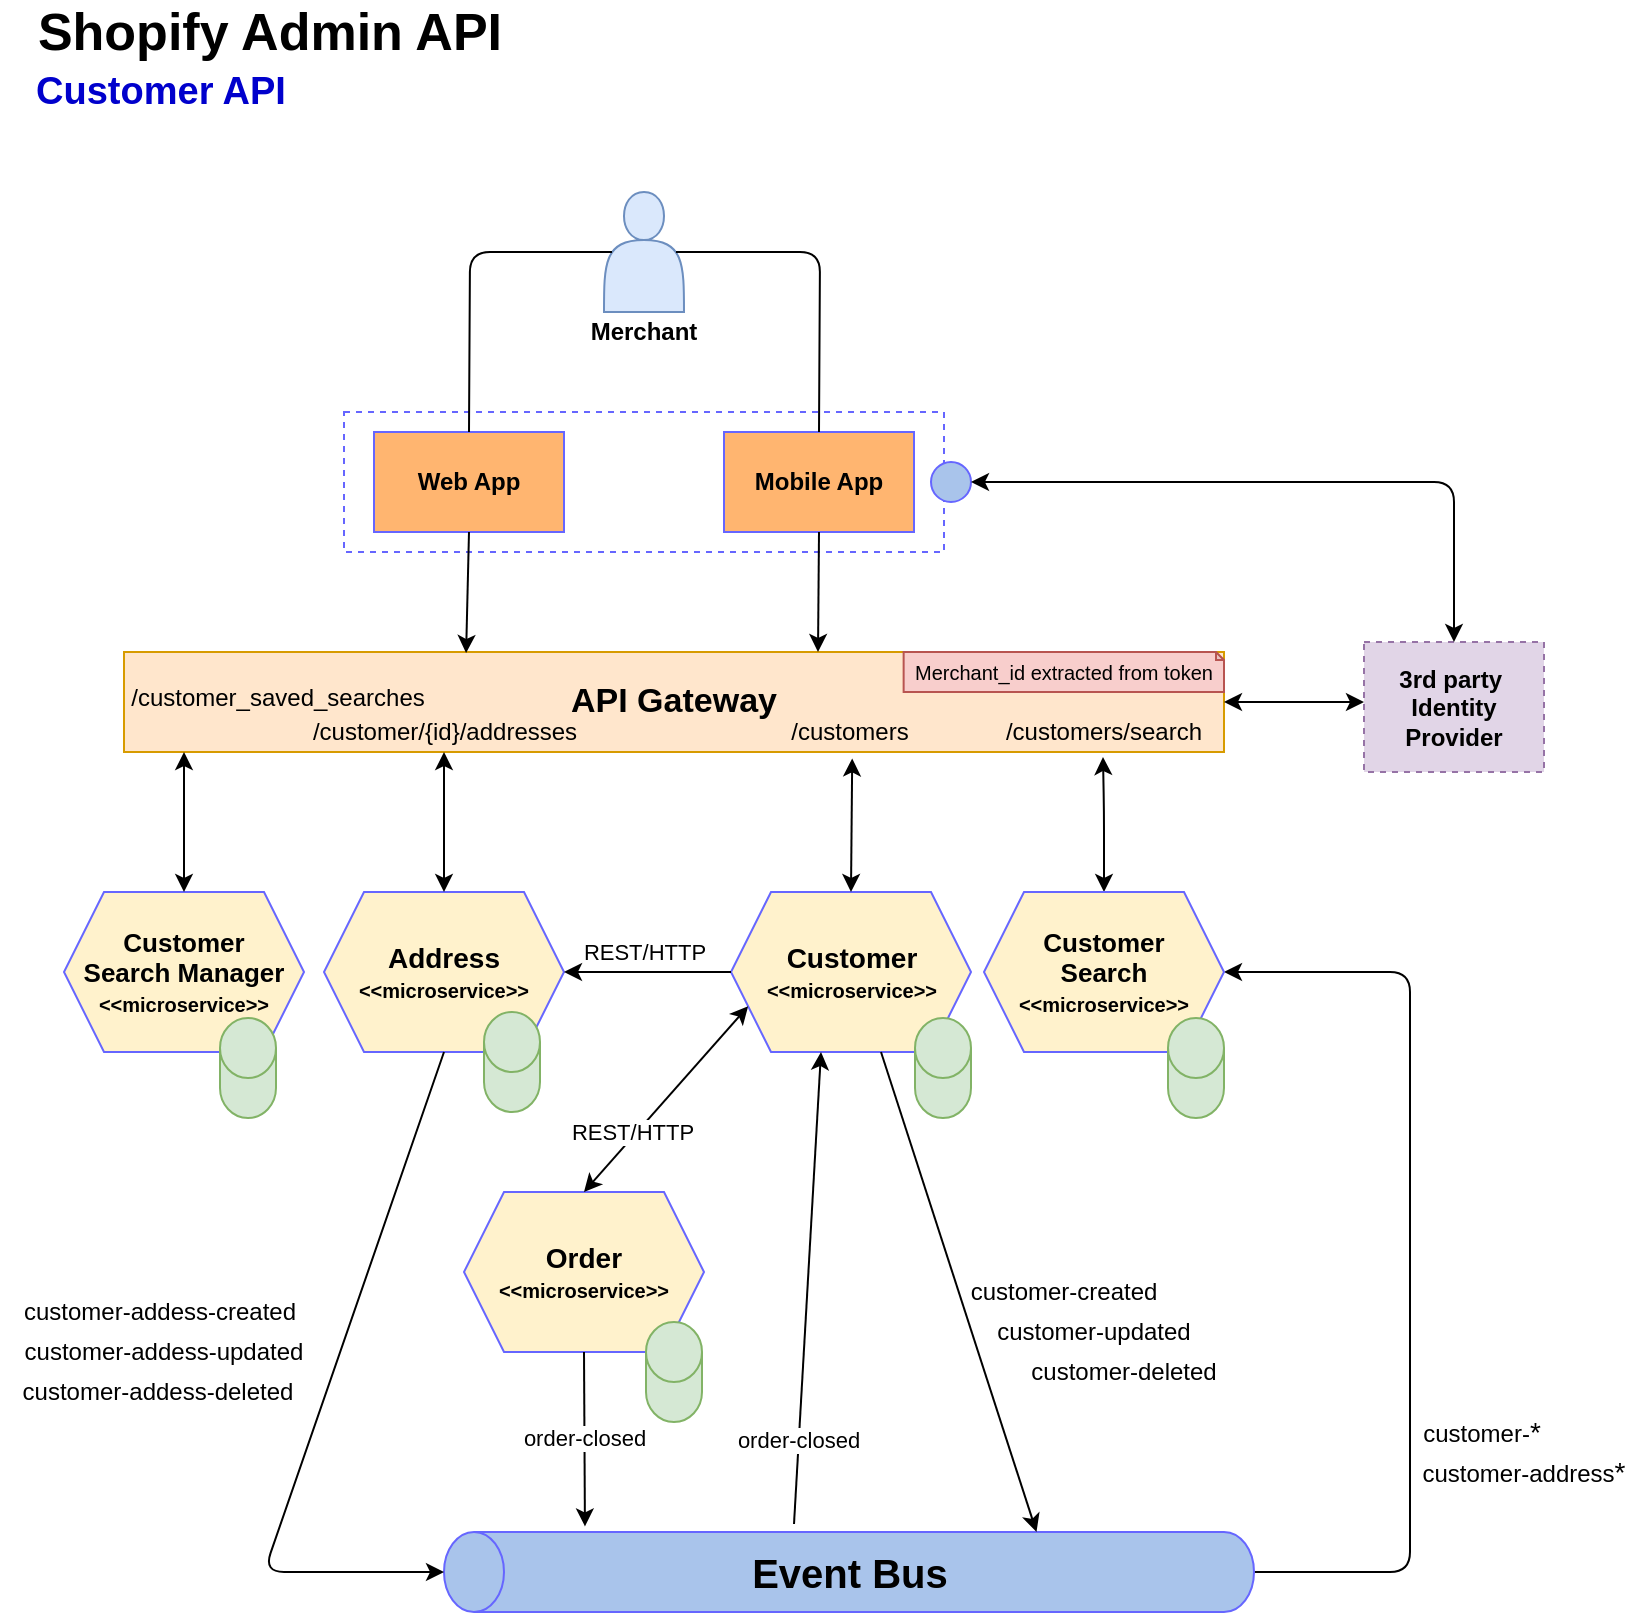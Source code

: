 <mxfile version="14.9.6" type="device"><diagram id="eA3xwTKfmeqH4-1-yiC7" name="Página-1"><mxGraphModel dx="638" dy="12207" grid="1" gridSize="10" guides="1" tooltips="1" connect="1" arrows="1" fold="1" page="0" pageScale="1" pageWidth="827" pageHeight="1169" math="0" shadow="0"><root><mxCell id="0"/><mxCell id="1" parent="0"/><mxCell id="ZoWUeCIznfRvfRBohGkK-41" value="" style="rounded=0;whiteSpace=wrap;html=1;strokeColor=#6666FF;fillColor=#FFFFFF;dashed=1;" parent="1" vertex="1"><mxGeometry x="572" y="-11240" width="300" height="70" as="geometry"/></mxCell><mxCell id="TxZHL4k5I0qRuDv0Xp-E-38" value="&lt;font style=&quot;font-size: 26px&quot;&gt;&lt;b&gt;Shopify Admin API&lt;/b&gt;&lt;/font&gt;" style="text;html=1;strokeColor=none;fillColor=none;align=center;verticalAlign=middle;whiteSpace=wrap;rounded=0;" parent="1" vertex="1"><mxGeometry x="400" y="-11440" width="270" height="20" as="geometry"/></mxCell><mxCell id="TxZHL4k5I0qRuDv0Xp-E-39" value="&lt;font size=&quot;1&quot; color=&quot;#0000cc&quot;&gt;&lt;b style=&quot;font-size: 19px&quot;&gt;Customer API&lt;/b&gt;&lt;/font&gt;" style="text;html=1;strokeColor=none;fillColor=none;align=center;verticalAlign=middle;whiteSpace=wrap;rounded=0;" parent="1" vertex="1"><mxGeometry x="407" y="-11410" width="147" height="20" as="geometry"/></mxCell><mxCell id="ZoWUeCIznfRvfRBohGkK-30" value="&lt;b&gt;&lt;font&gt;&lt;span style=&quot;font-size: 14px&quot;&gt;Customer&lt;br&gt;&lt;/span&gt;&lt;font style=&quot;font-size: 10px&quot;&gt;&amp;lt;&amp;lt;microservice&amp;gt;&amp;gt;&lt;/font&gt;&lt;br&gt;&lt;/font&gt;&lt;/b&gt;" style="shape=hexagon;perimeter=hexagonPerimeter2;whiteSpace=wrap;html=1;fixedSize=1;strokeColor=#6666FF;fillColor=#FFF2CC;" parent="1" vertex="1"><mxGeometry x="765.5" y="-11000" width="120" height="80" as="geometry"/></mxCell><mxCell id="ZoWUeCIznfRvfRBohGkK-31" value="&lt;b&gt;&lt;font&gt;&lt;span style=&quot;font-size: 14px&quot;&gt;Address&lt;br&gt;&lt;/span&gt;&lt;font style=&quot;font-size: 10px&quot;&gt;&amp;lt;&amp;lt;microservice&amp;gt;&amp;gt;&lt;/font&gt;&lt;br&gt;&lt;/font&gt;&lt;/b&gt;" style="shape=hexagon;perimeter=hexagonPerimeter2;whiteSpace=wrap;html=1;fixedSize=1;strokeColor=#6666FF;fillColor=#FFF2CC;" parent="1" vertex="1"><mxGeometry x="562" y="-11000" width="120" height="80" as="geometry"/></mxCell><mxCell id="ZoWUeCIznfRvfRBohGkK-34" value="&lt;b&gt;&lt;font&gt;&lt;font style=&quot;font-size: 13px&quot;&gt;Customer &lt;br&gt;Search Manager&lt;/font&gt;&lt;br&gt;&lt;font style=&quot;font-size: 10px&quot;&gt;&amp;lt;&amp;lt;microservice&amp;gt;&amp;gt;&lt;/font&gt;&lt;br&gt;&lt;/font&gt;&lt;/b&gt;" style="shape=hexagon;perimeter=hexagonPerimeter2;whiteSpace=wrap;html=1;fixedSize=1;strokeColor=#6666FF;fillColor=#FFF2CC;" parent="1" vertex="1"><mxGeometry x="432" y="-11000" width="120" height="80" as="geometry"/></mxCell><mxCell id="ZoWUeCIznfRvfRBohGkK-35" value="&lt;b&gt;&lt;font style=&quot;font-size: 17px&quot;&gt;API Gateway&lt;/font&gt;&lt;/b&gt;" style="rounded=0;whiteSpace=wrap;html=1;strokeColor=#d79b00;fillColor=#ffe6cc;" parent="1" vertex="1"><mxGeometry x="462" y="-11120" width="550" height="50" as="geometry"/></mxCell><mxCell id="ZoWUeCIznfRvfRBohGkK-36" value="" style="shape=actor;whiteSpace=wrap;html=1;strokeColor=#6c8ebf;fillColor=#dae8fc;" parent="1" vertex="1"><mxGeometry x="702" y="-11350" width="40" height="60" as="geometry"/></mxCell><mxCell id="ZoWUeCIznfRvfRBohGkK-37" value="&lt;b&gt;Merchant&lt;/b&gt;" style="text;html=1;strokeColor=none;fillColor=none;align=center;verticalAlign=middle;whiteSpace=wrap;rounded=0;" parent="1" vertex="1"><mxGeometry x="687" y="-11290" width="70" height="20" as="geometry"/></mxCell><mxCell id="ZoWUeCIznfRvfRBohGkK-39" value="&lt;b&gt;Web App&lt;/b&gt;" style="rounded=0;whiteSpace=wrap;html=1;strokeColor=#6666FF;fillColor=#FFB570;" parent="1" vertex="1"><mxGeometry x="587" y="-11230" width="95" height="50" as="geometry"/></mxCell><mxCell id="ZoWUeCIznfRvfRBohGkK-40" value="&lt;b&gt;Mobile App&lt;/b&gt;" style="rounded=0;whiteSpace=wrap;html=1;strokeColor=#6666FF;fillColor=#FFB570;" parent="1" vertex="1"><mxGeometry x="762" y="-11230" width="95" height="50" as="geometry"/></mxCell><mxCell id="ZoWUeCIznfRvfRBohGkK-42" value="" style="endArrow=classic;html=1;exitX=0.5;exitY=1;exitDx=0;exitDy=0;" parent="1" source="ZoWUeCIznfRvfRBohGkK-40" edge="1"><mxGeometry width="50" height="50" relative="1" as="geometry"><mxPoint x="832" y="-11280" as="sourcePoint"/><mxPoint x="809" y="-11120" as="targetPoint"/></mxGeometry></mxCell><mxCell id="ZoWUeCIznfRvfRBohGkK-43" value="" style="endArrow=classic;html=1;exitX=0.5;exitY=1;exitDx=0;exitDy=0;entryX=0.311;entryY=0.01;entryDx=0;entryDy=0;entryPerimeter=0;" parent="1" source="ZoWUeCIznfRvfRBohGkK-39" target="ZoWUeCIznfRvfRBohGkK-35" edge="1"><mxGeometry width="50" height="50" relative="1" as="geometry"><mxPoint x="522" y="-11130" as="sourcePoint"/><mxPoint x="572" y="-11180" as="targetPoint"/></mxGeometry></mxCell><mxCell id="ZoWUeCIznfRvfRBohGkK-45" value="" style="endArrow=none;html=1;exitX=0.9;exitY=0.5;exitDx=0;exitDy=0;exitPerimeter=0;entryX=0.5;entryY=0;entryDx=0;entryDy=0;" parent="1" source="ZoWUeCIznfRvfRBohGkK-36" target="ZoWUeCIznfRvfRBohGkK-40" edge="1"><mxGeometry width="50" height="50" relative="1" as="geometry"><mxPoint x="832" y="-11290" as="sourcePoint"/><mxPoint x="882" y="-11340" as="targetPoint"/><Array as="points"><mxPoint x="810" y="-11320"/></Array></mxGeometry></mxCell><mxCell id="ZoWUeCIznfRvfRBohGkK-46" value="" style="endArrow=none;html=1;entryX=0.1;entryY=0.5;entryDx=0;entryDy=0;entryPerimeter=0;exitX=0.5;exitY=0;exitDx=0;exitDy=0;" parent="1" source="ZoWUeCIznfRvfRBohGkK-39" target="ZoWUeCIznfRvfRBohGkK-36" edge="1"><mxGeometry width="50" height="50" relative="1" as="geometry"><mxPoint x="482" y="-11250" as="sourcePoint"/><mxPoint x="532" y="-11300" as="targetPoint"/><Array as="points"><mxPoint x="635" y="-11320"/></Array></mxGeometry></mxCell><mxCell id="ZoWUeCIznfRvfRBohGkK-47" value="&lt;b&gt;3rd party&amp;nbsp;&lt;br&gt;Identity Provider&lt;/b&gt;" style="rounded=0;whiteSpace=wrap;html=1;dashed=1;strokeColor=#9673a6;fillColor=#e1d5e7;" parent="1" vertex="1"><mxGeometry x="1082" y="-11125" width="90" height="65" as="geometry"/></mxCell><mxCell id="ZoWUeCIznfRvfRBohGkK-50" value="&lt;b&gt;&lt;font&gt;&lt;span style=&quot;font-size: 14px&quot;&gt;Order&lt;br&gt;&lt;/span&gt;&lt;font style=&quot;font-size: 10px&quot;&gt;&amp;lt;&amp;lt;microservice&amp;gt;&amp;gt;&lt;/font&gt;&lt;br&gt;&lt;/font&gt;&lt;/b&gt;" style="shape=hexagon;perimeter=hexagonPerimeter2;whiteSpace=wrap;html=1;fixedSize=1;strokeColor=#6666FF;fillColor=#FFF2CC;" parent="1" vertex="1"><mxGeometry x="632" y="-10850" width="120" height="80" as="geometry"/></mxCell><mxCell id="ZoWUeCIznfRvfRBohGkK-71" value="" style="endArrow=classic;startArrow=classic;html=1;exitX=0.5;exitY=0;exitDx=0;exitDy=0;" parent="1" source="ZoWUeCIznfRvfRBohGkK-34" edge="1"><mxGeometry width="50" height="50" relative="1" as="geometry"><mxPoint x="632" y="-11010" as="sourcePoint"/><mxPoint x="492" y="-11070" as="targetPoint"/></mxGeometry></mxCell><mxCell id="ZoWUeCIznfRvfRBohGkK-73" value="" style="endArrow=classic;startArrow=classic;html=1;exitX=0.5;exitY=0;exitDx=0;exitDy=0;" parent="1" source="ZoWUeCIznfRvfRBohGkK-31" edge="1"><mxGeometry width="50" height="50" relative="1" as="geometry"><mxPoint x="1052" y="-10960" as="sourcePoint"/><mxPoint x="622" y="-11070" as="targetPoint"/></mxGeometry></mxCell><mxCell id="ZoWUeCIznfRvfRBohGkK-77" value="" style="endArrow=classic;startArrow=classic;html=1;exitX=0.5;exitY=0;exitDx=0;exitDy=0;entryX=0.662;entryY=1.064;entryDx=0;entryDy=0;entryPerimeter=0;" parent="1" source="ZoWUeCIznfRvfRBohGkK-30" target="ZoWUeCIznfRvfRBohGkK-35" edge="1"><mxGeometry width="50" height="50" relative="1" as="geometry"><mxPoint x="822" y="-11010" as="sourcePoint"/><mxPoint x="823" y="-11060" as="targetPoint"/></mxGeometry></mxCell><mxCell id="ZoWUeCIznfRvfRBohGkK-80" value="" style="endArrow=classic;startArrow=classic;html=1;exitX=0.5;exitY=0;exitDx=0;exitDy=0;entryX=0.89;entryY=1.05;entryDx=0;entryDy=0;entryPerimeter=0;" parent="1" source="wd70SSrQqjvTkUO4PUFa-1" target="ZoWUeCIznfRvfRBohGkK-35" edge="1"><mxGeometry width="50" height="50" relative="1" as="geometry"><mxPoint x="952" y="-11000" as="sourcePoint"/><mxPoint x="948" y="-11050" as="targetPoint"/><Array as="points"><mxPoint x="952" y="-11040"/></Array></mxGeometry></mxCell><mxCell id="ZoWUeCIznfRvfRBohGkK-86" value="" style="endArrow=classic;html=1;entryX=1;entryY=0.5;entryDx=0;entryDy=0;exitX=0.5;exitY=1;exitDx=0;exitDy=0;exitPerimeter=0;" parent="1" source="ZoWUeCIznfRvfRBohGkK-100" target="wd70SSrQqjvTkUO4PUFa-1" edge="1"><mxGeometry width="50" height="50" relative="1" as="geometry"><mxPoint x="922" y="-10820" as="sourcePoint"/><mxPoint x="1105" y="-10780" as="targetPoint"/><Array as="points"><mxPoint x="1105" y="-10660"/><mxPoint x="1105" y="-10960"/></Array></mxGeometry></mxCell><mxCell id="ZoWUeCIznfRvfRBohGkK-90" value="" style="endArrow=classic;startArrow=classic;html=1;entryX=0;entryY=0.75;entryDx=0;entryDy=0;exitX=0.5;exitY=0;exitDx=0;exitDy=0;" parent="1" source="ZoWUeCIznfRvfRBohGkK-50" target="ZoWUeCIznfRvfRBohGkK-30" edge="1"><mxGeometry width="50" height="50" relative="1" as="geometry"><mxPoint x="762" y="-10810" as="sourcePoint"/><mxPoint x="812" y="-10860" as="targetPoint"/></mxGeometry></mxCell><mxCell id="ZoWUeCIznfRvfRBohGkK-91" value="REST/HTTP" style="edgeLabel;html=1;align=center;verticalAlign=middle;resizable=0;points=[];" parent="ZoWUeCIznfRvfRBohGkK-90" vertex="1" connectable="0"><mxGeometry x="-0.56" y="1" relative="1" as="geometry"><mxPoint x="6" y="-9" as="offset"/></mxGeometry></mxCell><mxCell id="ZoWUeCIznfRvfRBohGkK-92" value="/customers/search" style="text;html=1;strokeColor=none;fillColor=none;align=center;verticalAlign=middle;whiteSpace=wrap;rounded=0;" parent="1" vertex="1"><mxGeometry x="896.82" y="-11090" width="110" height="20" as="geometry"/></mxCell><mxCell id="ZoWUeCIznfRvfRBohGkK-93" value="/customers" style="text;html=1;strokeColor=none;fillColor=none;align=center;verticalAlign=middle;whiteSpace=wrap;rounded=0;" parent="1" vertex="1"><mxGeometry x="769.5" y="-11090" width="110" height="20" as="geometry"/></mxCell><mxCell id="ZoWUeCIznfRvfRBohGkK-94" value="/customer/{id}/addresses" style="text;html=1;strokeColor=none;fillColor=none;align=center;verticalAlign=middle;whiteSpace=wrap;rounded=0;" parent="1" vertex="1"><mxGeometry x="559.5" y="-11090" width="125" height="20" as="geometry"/></mxCell><mxCell id="ZoWUeCIznfRvfRBohGkK-95" value="/customer_saved_searches" style="text;html=1;strokeColor=none;fillColor=none;align=center;verticalAlign=middle;whiteSpace=wrap;rounded=0;" parent="1" vertex="1"><mxGeometry x="462" y="-11107" width="153.75" height="20" as="geometry"/></mxCell><mxCell id="ZoWUeCIznfRvfRBohGkK-96" value="&lt;font style=&quot;font-size: 10px&quot;&gt;Merchant_id extracted from token&lt;/font&gt;" style="shape=note;whiteSpace=wrap;html=1;backgroundOutline=1;darkOpacity=0.05;strokeColor=#b85450;fillColor=#f8cecc;size=4;" parent="1" vertex="1"><mxGeometry x="851.82" y="-11120" width="160.18" height="20" as="geometry"/></mxCell><mxCell id="ZoWUeCIznfRvfRBohGkK-99" value="" style="ellipse;whiteSpace=wrap;html=1;aspect=fixed;strokeColor=#6666FF;fillColor=#A9C4EB;" parent="1" vertex="1"><mxGeometry x="865.5" y="-11215" width="20" height="20" as="geometry"/></mxCell><mxCell id="ZoWUeCIznfRvfRBohGkK-102" value="" style="group" parent="1" vertex="1" connectable="0"><mxGeometry x="622" y="-10680" width="405" height="40" as="geometry"/></mxCell><mxCell id="ZoWUeCIznfRvfRBohGkK-100" value="" style="shape=cylinder3;whiteSpace=wrap;html=1;boundedLbl=1;backgroundOutline=1;size=15;strokeColor=#6666FF;fillColor=#A9C4EB;rotation=-90;" parent="ZoWUeCIznfRvfRBohGkK-102" vertex="1"><mxGeometry x="182.5" y="-182.5" width="40" height="405" as="geometry"/></mxCell><mxCell id="ZoWUeCIznfRvfRBohGkK-101" value="&lt;b&gt;&lt;font style=&quot;font-size: 20px&quot;&gt;Event Bus&lt;/font&gt;&lt;/b&gt;" style="text;html=1;strokeColor=none;fillColor=none;align=center;verticalAlign=middle;whiteSpace=wrap;rounded=0;" parent="ZoWUeCIznfRvfRBohGkK-102" vertex="1"><mxGeometry x="142.5" y="10" width="120" height="20" as="geometry"/></mxCell><mxCell id="ZoWUeCIznfRvfRBohGkK-103" value="order-closed" style="endArrow=classic;html=1;exitX=0.5;exitY=1;exitDx=0;exitDy=0;entryX=1.07;entryY=0.174;entryDx=0;entryDy=0;entryPerimeter=0;" parent="1" source="ZoWUeCIznfRvfRBohGkK-50" target="ZoWUeCIznfRvfRBohGkK-100" edge="1"><mxGeometry width="50" height="50" relative="1" as="geometry"><mxPoint x="812" y="-10780" as="sourcePoint"/><mxPoint x="677" y="-10680" as="targetPoint"/></mxGeometry></mxCell><mxCell id="ZoWUeCIznfRvfRBohGkK-104" value="" style="endArrow=classic;html=1;entryX=0.375;entryY=1;entryDx=0;entryDy=0;endFill=1;" parent="1" target="ZoWUeCIznfRvfRBohGkK-30" edge="1"><mxGeometry width="50" height="50" relative="1" as="geometry"><mxPoint x="797" y="-10684" as="sourcePoint"/><mxPoint x="872" y="-10800" as="targetPoint"/></mxGeometry></mxCell><mxCell id="ZoWUeCIznfRvfRBohGkK-105" value="order-closed" style="edgeLabel;html=1;align=center;verticalAlign=middle;resizable=0;points=[];" parent="ZoWUeCIznfRvfRBohGkK-104" vertex="1" connectable="0"><mxGeometry x="-0.646" y="1" relative="1" as="geometry"><mxPoint as="offset"/></mxGeometry></mxCell><mxCell id="ZoWUeCIznfRvfRBohGkK-106" value="" style="endArrow=classic;html=1;exitX=0.625;exitY=1;exitDx=0;exitDy=0;entryX=1;entryY=0;entryDx=0;entryDy=296.25;entryPerimeter=0;" parent="1" source="ZoWUeCIznfRvfRBohGkK-30" target="ZoWUeCIznfRvfRBohGkK-100" edge="1"><mxGeometry width="50" height="50" relative="1" as="geometry"><mxPoint x="852" y="-10780" as="sourcePoint"/><mxPoint x="892" y="-10820" as="targetPoint"/></mxGeometry></mxCell><mxCell id="ZoWUeCIznfRvfRBohGkK-115" value="" style="endArrow=classic;html=1;strokeWidth=1;exitX=0.5;exitY=1;exitDx=0;exitDy=0;entryX=0.5;entryY=0;entryDx=0;entryDy=0;entryPerimeter=0;" parent="1" source="ZoWUeCIznfRvfRBohGkK-31" target="ZoWUeCIznfRvfRBohGkK-100" edge="1"><mxGeometry width="50" height="50" relative="1" as="geometry"><mxPoint x="452" y="-10790" as="sourcePoint"/><mxPoint x="522" y="-10790" as="targetPoint"/><Array as="points"><mxPoint x="532" y="-10660"/></Array></mxGeometry></mxCell><mxCell id="ZoWUeCIznfRvfRBohGkK-120" value="&lt;font style=&quot;font-size: 12px&quot;&gt;customer-addess-created&lt;/font&gt;" style="text;html=1;strokeColor=none;fillColor=none;align=center;verticalAlign=middle;whiteSpace=wrap;rounded=0;" parent="1" vertex="1"><mxGeometry x="410" y="-10800" width="140" height="20" as="geometry"/></mxCell><mxCell id="ZoWUeCIznfRvfRBohGkK-122" value="&lt;font style=&quot;font-size: 12px&quot;&gt;customer-addess-updated&lt;/font&gt;" style="text;html=1;strokeColor=none;fillColor=none;align=center;verticalAlign=middle;whiteSpace=wrap;rounded=0;" parent="1" vertex="1"><mxGeometry x="407" y="-10780" width="150" height="20" as="geometry"/></mxCell><mxCell id="ZoWUeCIznfRvfRBohGkK-123" value="&lt;font style=&quot;font-size: 12px&quot;&gt;customer-addess-deleted&lt;/font&gt;" style="text;html=1;strokeColor=none;fillColor=none;align=center;verticalAlign=middle;whiteSpace=wrap;rounded=0;" parent="1" vertex="1"><mxGeometry x="409" y="-10760" width="140" height="20" as="geometry"/></mxCell><mxCell id="ZoWUeCIznfRvfRBohGkK-124" value="&lt;font style=&quot;font-size: 12px&quot;&gt;customer-created&lt;/font&gt;" style="text;html=1;strokeColor=none;fillColor=none;align=center;verticalAlign=middle;whiteSpace=wrap;rounded=0;" parent="1" vertex="1"><mxGeometry x="882" y="-10810" width="100" height="20" as="geometry"/></mxCell><mxCell id="ZoWUeCIznfRvfRBohGkK-125" value="&lt;font style=&quot;font-size: 12px&quot;&gt;customer-updated&lt;/font&gt;" style="text;html=1;strokeColor=none;fillColor=none;align=center;verticalAlign=middle;whiteSpace=wrap;rounded=0;" parent="1" vertex="1"><mxGeometry x="896.82" y="-10790" width="100" height="20" as="geometry"/></mxCell><mxCell id="ZoWUeCIznfRvfRBohGkK-126" value="&lt;font style=&quot;font-size: 12px&quot;&gt;customer-deleted&lt;/font&gt;" style="text;html=1;strokeColor=none;fillColor=none;align=center;verticalAlign=middle;whiteSpace=wrap;rounded=0;" parent="1" vertex="1"><mxGeometry x="912" y="-10770" width="100" height="20" as="geometry"/></mxCell><mxCell id="ZoWUeCIznfRvfRBohGkK-127" value="&lt;font style=&quot;font-size: 12px&quot;&gt;customer-&lt;/font&gt;&lt;font style=&quot;font-size: 14px&quot;&gt;*&lt;/font&gt;" style="text;html=1;strokeColor=none;fillColor=none;align=center;verticalAlign=middle;whiteSpace=wrap;rounded=0;" parent="1" vertex="1"><mxGeometry x="1091" y="-10740" width="100" height="20" as="geometry"/></mxCell><mxCell id="ZoWUeCIznfRvfRBohGkK-128" value="&lt;font style=&quot;font-size: 12px&quot;&gt;customer-address&lt;/font&gt;&lt;font style=&quot;font-size: 14px&quot;&gt;*&lt;/font&gt;" style="text;html=1;strokeColor=none;fillColor=none;align=center;verticalAlign=middle;whiteSpace=wrap;rounded=0;" parent="1" vertex="1"><mxGeometry x="1107" y="-10720" width="110" height="20" as="geometry"/></mxCell><mxCell id="ZoWUeCIznfRvfRBohGkK-130" value="" style="endArrow=classic;startArrow=classic;html=1;strokeWidth=1;exitX=1;exitY=0.5;exitDx=0;exitDy=0;entryX=0.5;entryY=0;entryDx=0;entryDy=0;" parent="1" source="ZoWUeCIznfRvfRBohGkK-99" target="ZoWUeCIznfRvfRBohGkK-47" edge="1"><mxGeometry width="50" height="50" relative="1" as="geometry"><mxPoint x="952" y="-11210" as="sourcePoint"/><mxPoint x="1002" y="-11260" as="targetPoint"/><Array as="points"><mxPoint x="1127" y="-11205"/></Array></mxGeometry></mxCell><mxCell id="ZoWUeCIznfRvfRBohGkK-131" value="" style="endArrow=classic;startArrow=classic;html=1;strokeWidth=1;exitX=1;exitY=0.5;exitDx=0;exitDy=0;" parent="1" source="ZoWUeCIznfRvfRBohGkK-35" edge="1"><mxGeometry width="50" height="50" relative="1" as="geometry"><mxPoint x="1012" y="-11000" as="sourcePoint"/><mxPoint x="1082" y="-11095" as="targetPoint"/></mxGeometry></mxCell><mxCell id="ypMq3ysJAI_5VzG7ZV8a-4" value="REST/HTTP" style="endArrow=classic;html=1;exitX=0;exitY=0.5;exitDx=0;exitDy=0;entryX=1;entryY=0.5;entryDx=0;entryDy=0;" parent="1" edge="1"><mxGeometry x="0.042" y="-10" width="50" height="50" relative="1" as="geometry"><mxPoint x="765.5" y="-10960" as="sourcePoint"/><mxPoint x="682" y="-10960" as="targetPoint"/><mxPoint as="offset"/></mxGeometry></mxCell><mxCell id="wd70SSrQqjvTkUO4PUFa-1" value="&lt;b&gt;&lt;font&gt;&lt;font style=&quot;font-size: 13px&quot;&gt;Customer &lt;br&gt;Search&lt;/font&gt;&lt;br&gt;&lt;font style=&quot;font-size: 10px&quot;&gt;&amp;lt;&amp;lt;microservice&amp;gt;&amp;gt;&lt;/font&gt;&lt;br&gt;&lt;/font&gt;&lt;/b&gt;" style="shape=hexagon;perimeter=hexagonPerimeter2;whiteSpace=wrap;html=1;fixedSize=1;strokeColor=#6666FF;fillColor=#FFF2CC;" vertex="1" parent="1"><mxGeometry x="892" y="-11000" width="120" height="80" as="geometry"/></mxCell><mxCell id="wd70SSrQqjvTkUO4PUFa-5" value="" style="shape=cylinder3;whiteSpace=wrap;html=1;boundedLbl=1;backgroundOutline=1;size=15;fillColor=#d5e8d4;strokeColor=#82b366;" vertex="1" parent="1"><mxGeometry x="857.5" y="-10937" width="28" height="50" as="geometry"/></mxCell><mxCell id="wd70SSrQqjvTkUO4PUFa-6" value="" style="shape=cylinder3;whiteSpace=wrap;html=1;boundedLbl=1;backgroundOutline=1;size=15;fillColor=#d5e8d4;strokeColor=#82b366;" vertex="1" parent="1"><mxGeometry x="723" y="-10785" width="28" height="50" as="geometry"/></mxCell><mxCell id="wd70SSrQqjvTkUO4PUFa-7" value="" style="shape=cylinder3;whiteSpace=wrap;html=1;boundedLbl=1;backgroundOutline=1;size=15;fillColor=#d5e8d4;strokeColor=#82b366;" vertex="1" parent="1"><mxGeometry x="642" y="-10940" width="28" height="50" as="geometry"/></mxCell><mxCell id="wd70SSrQqjvTkUO4PUFa-8" value="" style="shape=cylinder3;whiteSpace=wrap;html=1;boundedLbl=1;backgroundOutline=1;size=15;fillColor=#d5e8d4;strokeColor=#82b366;" vertex="1" parent="1"><mxGeometry x="510" y="-10937" width="28" height="50" as="geometry"/></mxCell><mxCell id="wd70SSrQqjvTkUO4PUFa-9" value="" style="shape=cylinder3;whiteSpace=wrap;html=1;boundedLbl=1;backgroundOutline=1;size=15;fillColor=#d5e8d4;strokeColor=#82b366;" vertex="1" parent="1"><mxGeometry x="984" y="-10937" width="28" height="50" as="geometry"/></mxCell></root></mxGraphModel></diagram></mxfile>